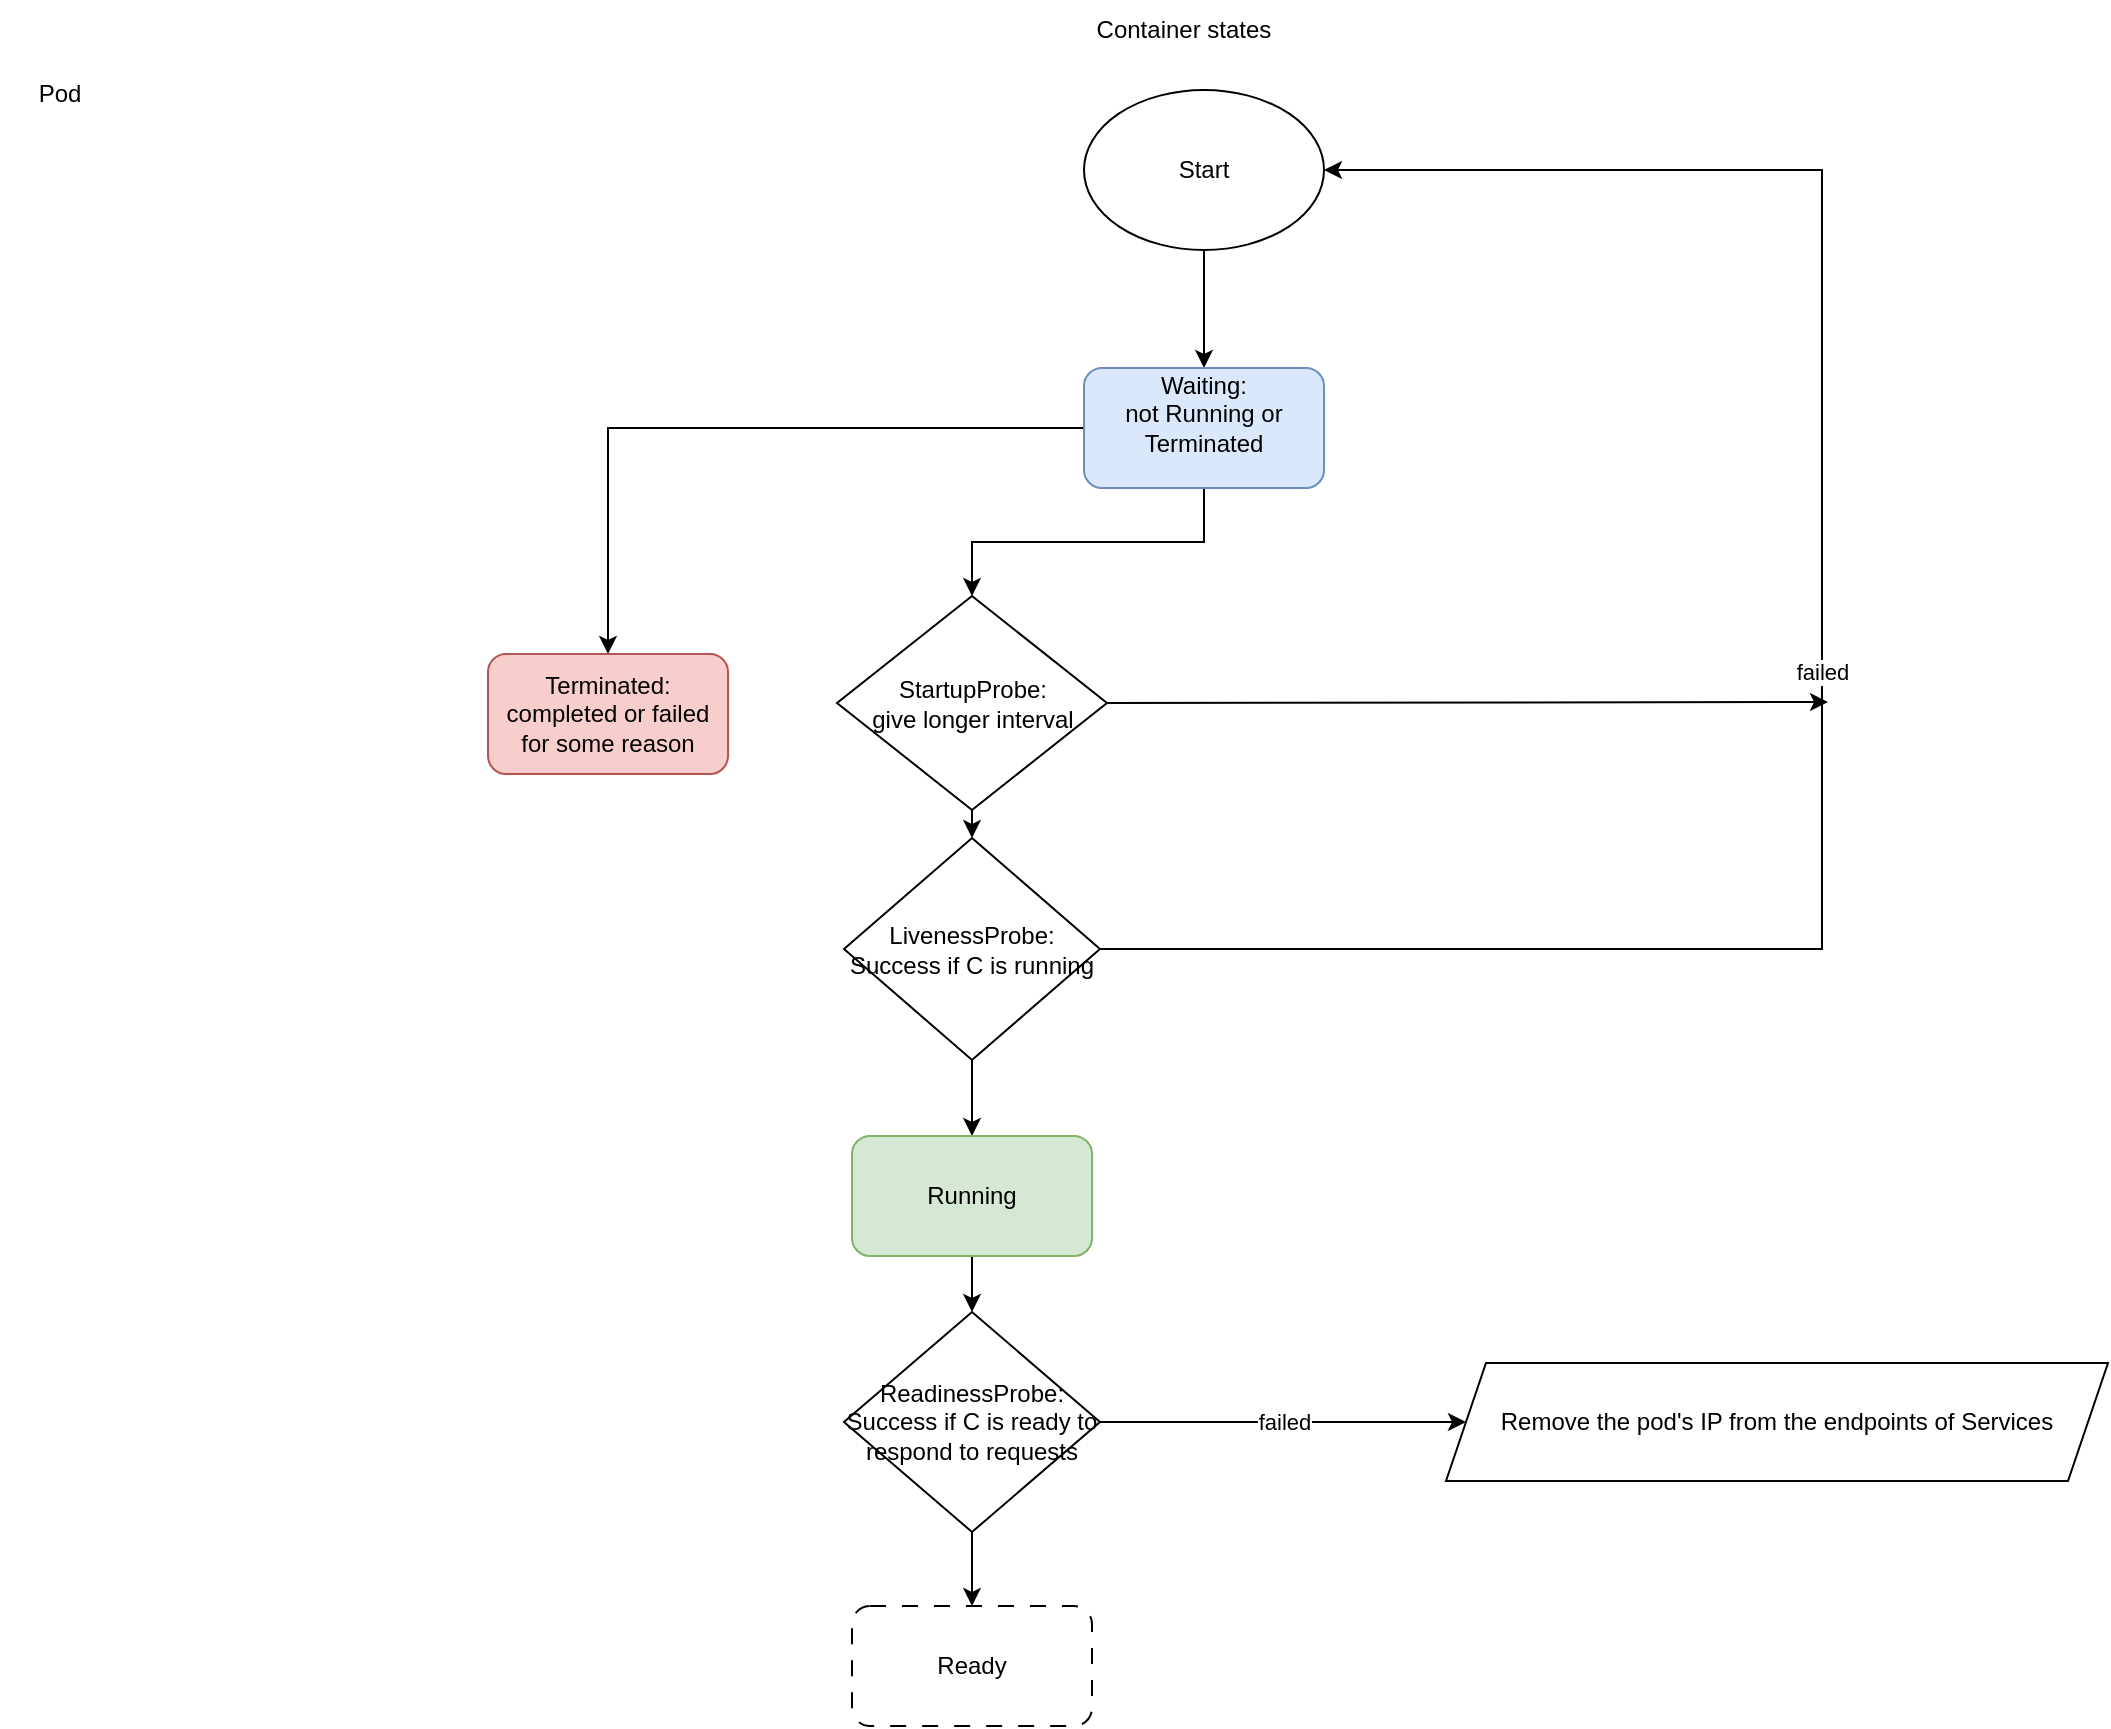 <mxfile version="24.4.9" type="github" pages="2">
  <diagram name="Page-1" id="Zv-zzMhKJMYEM_GgnkD9">
    <mxGraphModel dx="1030" dy="721" grid="0" gridSize="10" guides="1" tooltips="1" connect="1" arrows="1" fold="1" page="0" pageScale="1" pageWidth="827" pageHeight="1169" math="0" shadow="0">
      <root>
        <mxCell id="0" />
        <mxCell id="1" parent="0" />
        <mxCell id="_quzPYDoFsJzDGxyK3Xr-13" value="Pod" style="text;html=1;align=center;verticalAlign=middle;whiteSpace=wrap;rounded=0;" vertex="1" parent="1">
          <mxGeometry x="262" y="56" width="60" height="30" as="geometry" />
        </mxCell>
        <mxCell id="_quzPYDoFsJzDGxyK3Xr-21" style="edgeStyle=orthogonalEdgeStyle;rounded=0;orthogonalLoop=1;jettySize=auto;html=1;exitX=0.5;exitY=1;exitDx=0;exitDy=0;entryX=0.5;entryY=0;entryDx=0;entryDy=0;" edge="1" parent="1" source="_quzPYDoFsJzDGxyK3Xr-14" target="_quzPYDoFsJzDGxyK3Xr-16">
          <mxGeometry relative="1" as="geometry" />
        </mxCell>
        <mxCell id="_quzPYDoFsJzDGxyK3Xr-14" value="Start" style="ellipse;whiteSpace=wrap;html=1;" vertex="1" parent="1">
          <mxGeometry x="804" y="69" width="120" height="80" as="geometry" />
        </mxCell>
        <mxCell id="_quzPYDoFsJzDGxyK3Xr-15" value="Container states" style="text;html=1;align=center;verticalAlign=middle;whiteSpace=wrap;rounded=0;" vertex="1" parent="1">
          <mxGeometry x="791" y="24" width="126" height="30" as="geometry" />
        </mxCell>
        <mxCell id="_quzPYDoFsJzDGxyK3Xr-20" value="" style="edgeStyle=orthogonalEdgeStyle;rounded=0;orthogonalLoop=1;jettySize=auto;html=1;" edge="1" parent="1" source="_quzPYDoFsJzDGxyK3Xr-16" target="_quzPYDoFsJzDGxyK3Xr-19">
          <mxGeometry relative="1" as="geometry" />
        </mxCell>
        <mxCell id="_quzPYDoFsJzDGxyK3Xr-37" style="edgeStyle=orthogonalEdgeStyle;rounded=0;orthogonalLoop=1;jettySize=auto;html=1;exitX=0.5;exitY=1;exitDx=0;exitDy=0;entryX=0.5;entryY=0;entryDx=0;entryDy=0;" edge="1" parent="1" source="_quzPYDoFsJzDGxyK3Xr-16" target="_quzPYDoFsJzDGxyK3Xr-36">
          <mxGeometry relative="1" as="geometry" />
        </mxCell>
        <mxCell id="_quzPYDoFsJzDGxyK3Xr-16" value="Waiting:&lt;div&gt;not Running or Terminated&lt;/div&gt;&lt;div&gt;&lt;br&gt;&lt;/div&gt;" style="rounded=1;whiteSpace=wrap;html=1;fillColor=#dae8fc;strokeColor=#6c8ebf;" vertex="1" parent="1">
          <mxGeometry x="804" y="208" width="120" height="60" as="geometry" />
        </mxCell>
        <mxCell id="_quzPYDoFsJzDGxyK3Xr-19" value="&lt;div&gt;Terminated:&lt;/div&gt;&lt;div&gt;completed or failed for some reason&lt;/div&gt;" style="rounded=1;whiteSpace=wrap;html=1;fillColor=#f8cecc;strokeColor=#b85450;" vertex="1" parent="1">
          <mxGeometry x="506" y="351" width="120" height="60" as="geometry" />
        </mxCell>
        <mxCell id="_quzPYDoFsJzDGxyK3Xr-26" value="failed" style="edgeStyle=orthogonalEdgeStyle;rounded=0;orthogonalLoop=1;jettySize=auto;html=1;exitX=1;exitY=0.5;exitDx=0;exitDy=0;entryX=1;entryY=0.5;entryDx=0;entryDy=0;" edge="1" parent="1" source="_quzPYDoFsJzDGxyK3Xr-29" target="_quzPYDoFsJzDGxyK3Xr-14">
          <mxGeometry relative="1" as="geometry">
            <Array as="points">
              <mxPoint x="1173" y="498" />
              <mxPoint x="1173" y="109" />
            </Array>
          </mxGeometry>
        </mxCell>
        <mxCell id="_quzPYDoFsJzDGxyK3Xr-28" value="failed" style="edgeStyle=orthogonalEdgeStyle;rounded=0;orthogonalLoop=1;jettySize=auto;html=1;exitX=1;exitY=0.5;exitDx=0;exitDy=0;entryX=0;entryY=0.5;entryDx=0;entryDy=0;" edge="1" parent="1" source="_quzPYDoFsJzDGxyK3Xr-30" target="_quzPYDoFsJzDGxyK3Xr-27">
          <mxGeometry relative="1" as="geometry" />
        </mxCell>
        <mxCell id="_quzPYDoFsJzDGxyK3Xr-27" value="Remove the pod&#39;s IP from the endpoints of Services" style="shape=parallelogram;perimeter=parallelogramPerimeter;whiteSpace=wrap;html=1;fixedSize=1;" vertex="1" parent="1">
          <mxGeometry x="985" y="705.5" width="331" height="59" as="geometry" />
        </mxCell>
        <mxCell id="_quzPYDoFsJzDGxyK3Xr-32" style="edgeStyle=orthogonalEdgeStyle;rounded=0;orthogonalLoop=1;jettySize=auto;html=1;exitX=0.5;exitY=1;exitDx=0;exitDy=0;" edge="1" parent="1" source="_quzPYDoFsJzDGxyK3Xr-29" target="_quzPYDoFsJzDGxyK3Xr-31">
          <mxGeometry relative="1" as="geometry" />
        </mxCell>
        <mxCell id="_quzPYDoFsJzDGxyK3Xr-29" value="LivenessProbe: Success if C is running" style="rhombus;whiteSpace=wrap;html=1;" vertex="1" parent="1">
          <mxGeometry x="684" y="443" width="128" height="111" as="geometry" />
        </mxCell>
        <mxCell id="_quzPYDoFsJzDGxyK3Xr-35" style="edgeStyle=orthogonalEdgeStyle;rounded=0;orthogonalLoop=1;jettySize=auto;html=1;exitX=0.5;exitY=1;exitDx=0;exitDy=0;entryX=0.5;entryY=0;entryDx=0;entryDy=0;" edge="1" parent="1" source="_quzPYDoFsJzDGxyK3Xr-30" target="_quzPYDoFsJzDGxyK3Xr-34">
          <mxGeometry relative="1" as="geometry" />
        </mxCell>
        <mxCell id="_quzPYDoFsJzDGxyK3Xr-30" value="ReadinessProbe: Success if C is ready to respond to requests" style="rhombus;whiteSpace=wrap;html=1;" vertex="1" parent="1">
          <mxGeometry x="684" y="680" width="128" height="110" as="geometry" />
        </mxCell>
        <mxCell id="_quzPYDoFsJzDGxyK3Xr-33" style="edgeStyle=orthogonalEdgeStyle;rounded=0;orthogonalLoop=1;jettySize=auto;html=1;exitX=0.5;exitY=1;exitDx=0;exitDy=0;" edge="1" parent="1" source="_quzPYDoFsJzDGxyK3Xr-31" target="_quzPYDoFsJzDGxyK3Xr-30">
          <mxGeometry relative="1" as="geometry" />
        </mxCell>
        <mxCell id="_quzPYDoFsJzDGxyK3Xr-31" value="Running" style="rounded=1;whiteSpace=wrap;html=1;fillColor=#d5e8d4;strokeColor=#82b366;" vertex="1" parent="1">
          <mxGeometry x="688" y="592" width="120" height="60" as="geometry" />
        </mxCell>
        <mxCell id="_quzPYDoFsJzDGxyK3Xr-34" value="Ready" style="rounded=1;whiteSpace=wrap;html=1;dashed=1;dashPattern=8 8;" vertex="1" parent="1">
          <mxGeometry x="688" y="827" width="120" height="60" as="geometry" />
        </mxCell>
        <mxCell id="_quzPYDoFsJzDGxyK3Xr-38" style="edgeStyle=orthogonalEdgeStyle;rounded=0;orthogonalLoop=1;jettySize=auto;html=1;exitX=1;exitY=0.5;exitDx=0;exitDy=0;" edge="1" parent="1" source="_quzPYDoFsJzDGxyK3Xr-36">
          <mxGeometry relative="1" as="geometry">
            <mxPoint x="1176" y="375" as="targetPoint" />
          </mxGeometry>
        </mxCell>
        <mxCell id="_quzPYDoFsJzDGxyK3Xr-39" style="edgeStyle=orthogonalEdgeStyle;rounded=0;orthogonalLoop=1;jettySize=auto;html=1;exitX=0.5;exitY=1;exitDx=0;exitDy=0;entryX=0.5;entryY=0;entryDx=0;entryDy=0;" edge="1" parent="1" source="_quzPYDoFsJzDGxyK3Xr-36" target="_quzPYDoFsJzDGxyK3Xr-29">
          <mxGeometry relative="1" as="geometry" />
        </mxCell>
        <mxCell id="_quzPYDoFsJzDGxyK3Xr-36" value="StartupProbe:&lt;div&gt;give longer interval&lt;/div&gt;" style="rhombus;whiteSpace=wrap;html=1;" vertex="1" parent="1">
          <mxGeometry x="680.5" y="322" width="135" height="107" as="geometry" />
        </mxCell>
      </root>
    </mxGraphModel>
  </diagram>
  <diagram id="Jp07dJjx9GocfEf9LMI3" name="Page-2">
    <mxGraphModel dx="1430" dy="721" grid="0" gridSize="10" guides="1" tooltips="1" connect="1" arrows="1" fold="1" page="0" pageScale="1" pageWidth="827" pageHeight="1169" math="0" shadow="0">
      <root>
        <mxCell id="0" />
        <mxCell id="1" parent="0" />
        <mxCell id="nnFfm3FJ-JijSS4sQj_G-12" style="edgeStyle=orthogonalEdgeStyle;rounded=0;orthogonalLoop=1;jettySize=auto;html=1;exitX=1;exitY=0.5;exitDx=0;exitDy=0;entryX=0.5;entryY=0;entryDx=0;entryDy=0;" edge="1" parent="1" source="vUPoeRVbn2TMl7ODq1He-2" target="nnFfm3FJ-JijSS4sQj_G-1">
          <mxGeometry relative="1" as="geometry" />
        </mxCell>
        <mxCell id="vUPoeRVbn2TMl7ODq1He-2" value="Start" style="ellipse;whiteSpace=wrap;html=1;" vertex="1" parent="1">
          <mxGeometry x="246" y="18" width="107" height="61" as="geometry" />
        </mxCell>
        <mxCell id="vUPoeRVbn2TMl7ODq1He-3" value="" style="edgeStyle=orthogonalEdgeStyle;rounded=0;orthogonalLoop=1;jettySize=auto;html=1;" edge="1" parent="1" source="vUPoeRVbn2TMl7ODq1He-4" target="vUPoeRVbn2TMl7ODq1He-7">
          <mxGeometry relative="1" as="geometry" />
        </mxCell>
        <mxCell id="vUPoeRVbn2TMl7ODq1He-4" value="Pending:&lt;div&gt;One C is not set up&lt;/div&gt;" style="rounded=1;whiteSpace=wrap;html=1;" vertex="1" parent="1">
          <mxGeometry x="239.5" y="253" width="120" height="60" as="geometry" />
        </mxCell>
        <mxCell id="vUPoeRVbn2TMl7ODq1He-5" value="" style="edgeStyle=orthogonalEdgeStyle;rounded=0;orthogonalLoop=1;jettySize=auto;html=1;" edge="1" parent="1" source="vUPoeRVbn2TMl7ODq1He-7" target="vUPoeRVbn2TMl7ODq1He-8">
          <mxGeometry relative="1" as="geometry" />
        </mxCell>
        <mxCell id="vUPoeRVbn2TMl7ODq1He-6" value="" style="edgeStyle=orthogonalEdgeStyle;rounded=0;orthogonalLoop=1;jettySize=auto;html=1;" edge="1" parent="1" source="vUPoeRVbn2TMl7ODq1He-7" target="vUPoeRVbn2TMl7ODq1He-9">
          <mxGeometry relative="1" as="geometry" />
        </mxCell>
        <mxCell id="vUPoeRVbn2TMl7ODq1He-7" value="Running:&lt;div&gt;All C created&lt;/div&gt;" style="rounded=1;whiteSpace=wrap;html=1;" vertex="1" parent="1">
          <mxGeometry x="239.5" y="363" width="120" height="60" as="geometry" />
        </mxCell>
        <mxCell id="vUPoeRVbn2TMl7ODq1He-8" value="Succeeded:&lt;div&gt;All C Terminated in success&lt;/div&gt;" style="rounded=1;whiteSpace=wrap;html=1;fillColor=#d5e8d4;strokeColor=#82b366;" vertex="1" parent="1">
          <mxGeometry x="80" y="433" width="120" height="60" as="geometry" />
        </mxCell>
        <mxCell id="vUPoeRVbn2TMl7ODq1He-9" value="Failed:&lt;br&gt;One C terminated in failure" style="whiteSpace=wrap;html=1;rounded=1;fillColor=#f8cecc;strokeColor=#b85450;" vertex="1" parent="1">
          <mxGeometry x="-74" y="433" width="120" height="60" as="geometry" />
        </mxCell>
        <mxCell id="vUPoeRVbn2TMl7ODq1He-10" value="Unknown:&lt;div&gt;state of Pod can&#39;t be obtained&lt;/div&gt;" style="rounded=1;whiteSpace=wrap;html=1;" vertex="1" parent="1">
          <mxGeometry x="-25" y="244" width="120" height="60" as="geometry" />
        </mxCell>
        <mxCell id="nnFfm3FJ-JijSS4sQj_G-11" style="edgeStyle=orthogonalEdgeStyle;rounded=0;orthogonalLoop=1;jettySize=auto;html=1;exitX=0.5;exitY=1;exitDx=0;exitDy=0;entryX=0.5;entryY=0;entryDx=0;entryDy=0;" edge="1" parent="1" source="nnFfm3FJ-JijSS4sQj_G-1" target="nnFfm3FJ-JijSS4sQj_G-2">
          <mxGeometry relative="1" as="geometry" />
        </mxCell>
        <mxCell id="nnFfm3FJ-JijSS4sQj_G-1" value="PodScheduled&lt;div&gt;pod scheduled to a node&lt;/div&gt;" style="rounded=0;whiteSpace=wrap;html=1;" vertex="1" parent="1">
          <mxGeometry x="418" y="124" width="120" height="60" as="geometry" />
        </mxCell>
        <mxCell id="nnFfm3FJ-JijSS4sQj_G-4" value="" style="edgeStyle=orthogonalEdgeStyle;rounded=0;orthogonalLoop=1;jettySize=auto;html=1;" edge="1" parent="1" source="nnFfm3FJ-JijSS4sQj_G-2" target="nnFfm3FJ-JijSS4sQj_G-3">
          <mxGeometry relative="1" as="geometry" />
        </mxCell>
        <mxCell id="nnFfm3FJ-JijSS4sQj_G-2" value="Initialized&lt;div&gt;all init C completed successfully&lt;/div&gt;" style="rounded=0;whiteSpace=wrap;html=1;" vertex="1" parent="1">
          <mxGeometry x="418" y="226" width="120" height="60" as="geometry" />
        </mxCell>
        <mxCell id="nnFfm3FJ-JijSS4sQj_G-10" style="edgeStyle=orthogonalEdgeStyle;rounded=0;orthogonalLoop=1;jettySize=auto;html=1;exitX=0.5;exitY=1;exitDx=0;exitDy=0;entryX=0.5;entryY=0;entryDx=0;entryDy=0;" edge="1" parent="1" source="nnFfm3FJ-JijSS4sQj_G-3" target="nnFfm3FJ-JijSS4sQj_G-7">
          <mxGeometry relative="1" as="geometry" />
        </mxCell>
        <mxCell id="nnFfm3FJ-JijSS4sQj_G-3" value="ContainersReady&lt;div&gt;all C is ready&lt;/div&gt;" style="rounded=0;whiteSpace=wrap;html=1;" vertex="1" parent="1">
          <mxGeometry x="418" y="366" width="120" height="60" as="geometry" />
        </mxCell>
        <mxCell id="nnFfm3FJ-JijSS4sQj_G-5" value="Ready&lt;div&gt;pod is ready&lt;/div&gt;" style="rounded=0;whiteSpace=wrap;html=1;" vertex="1" parent="1">
          <mxGeometry x="418" y="595" width="120" height="60" as="geometry" />
        </mxCell>
        <mxCell id="nnFfm3FJ-JijSS4sQj_G-8" value="False" style="edgeStyle=orthogonalEdgeStyle;rounded=0;orthogonalLoop=1;jettySize=auto;html=1;exitX=1;exitY=0.5;exitDx=0;exitDy=0;entryX=1;entryY=0.5;entryDx=0;entryDy=0;" edge="1" parent="1" source="nnFfm3FJ-JijSS4sQj_G-7" target="nnFfm3FJ-JijSS4sQj_G-3">
          <mxGeometry relative="1" as="geometry">
            <Array as="points">
              <mxPoint x="671" y="505" />
              <mxPoint x="671" y="396" />
            </Array>
          </mxGeometry>
        </mxCell>
        <mxCell id="nnFfm3FJ-JijSS4sQj_G-9" value="True" style="edgeStyle=orthogonalEdgeStyle;rounded=0;orthogonalLoop=1;jettySize=auto;html=1;exitX=0.5;exitY=1;exitDx=0;exitDy=0;entryX=0.5;entryY=0;entryDx=0;entryDy=0;" edge="1" parent="1" source="nnFfm3FJ-JijSS4sQj_G-7" target="nnFfm3FJ-JijSS4sQj_G-5">
          <mxGeometry relative="1" as="geometry" />
        </mxCell>
        <mxCell id="nnFfm3FJ-JijSS4sQj_G-7" value="ReadinessGates" style="rhombus;whiteSpace=wrap;html=1;" vertex="1" parent="1">
          <mxGeometry x="438" y="465" width="80" height="80" as="geometry" />
        </mxCell>
      </root>
    </mxGraphModel>
  </diagram>
</mxfile>
